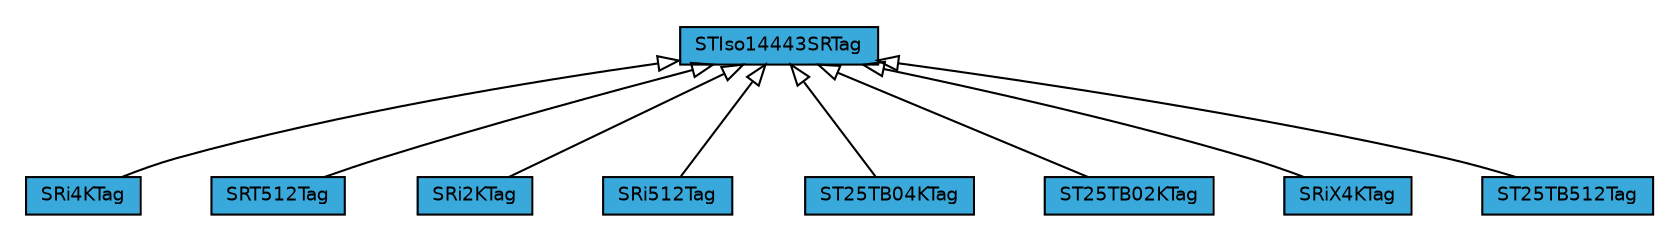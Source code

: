 #!/usr/local/bin/dot
#
# Class diagram 
# Generated by UMLGraph version R5_7_2-3-gee82a7 (http://www.umlgraph.org/)
#

digraph G {
	edge [fontname="Helvetica",fontsize=10,labelfontname="Helvetica",labelfontsize=10];
	node [fontname="Helvetica",fontsize=10,shape=plaintext];
	nodesep=0.25;
	ranksep=0.5;
	// com.st.st25sdk.iso14443sr.SRi4KTag
	c444 [label=<<table title="com.st.st25sdk.iso14443sr.SRi4KTag" border="0" cellborder="1" cellspacing="0" cellpadding="2" port="p" bgcolor="#39a9dc" href="./SRi4KTag.html">
		<tr><td><table border="0" cellspacing="0" cellpadding="1">
<tr><td align="center" balign="center"> SRi4KTag </td></tr>
		</table></td></tr>
		</table>>, URL="./SRi4KTag.html", fontname="Helvetica", fontcolor="black", fontsize=9.0];
	// com.st.st25sdk.iso14443sr.SRT512Tag
	c445 [label=<<table title="com.st.st25sdk.iso14443sr.SRT512Tag" border="0" cellborder="1" cellspacing="0" cellpadding="2" port="p" bgcolor="#39a9dc" href="./SRT512Tag.html">
		<tr><td><table border="0" cellspacing="0" cellpadding="1">
<tr><td align="center" balign="center"> SRT512Tag </td></tr>
		</table></td></tr>
		</table>>, URL="./SRT512Tag.html", fontname="Helvetica", fontcolor="black", fontsize=9.0];
	// com.st.st25sdk.iso14443sr.SRi2KTag
	c446 [label=<<table title="com.st.st25sdk.iso14443sr.SRi2KTag" border="0" cellborder="1" cellspacing="0" cellpadding="2" port="p" bgcolor="#39a9dc" href="./SRi2KTag.html">
		<tr><td><table border="0" cellspacing="0" cellpadding="1">
<tr><td align="center" balign="center"> SRi2KTag </td></tr>
		</table></td></tr>
		</table>>, URL="./SRi2KTag.html", fontname="Helvetica", fontcolor="black", fontsize=9.0];
	// com.st.st25sdk.iso14443sr.SRi512Tag
	c447 [label=<<table title="com.st.st25sdk.iso14443sr.SRi512Tag" border="0" cellborder="1" cellspacing="0" cellpadding="2" port="p" bgcolor="#39a9dc" href="./SRi512Tag.html">
		<tr><td><table border="0" cellspacing="0" cellpadding="1">
<tr><td align="center" balign="center"> SRi512Tag </td></tr>
		</table></td></tr>
		</table>>, URL="./SRi512Tag.html", fontname="Helvetica", fontcolor="black", fontsize=9.0];
	// com.st.st25sdk.iso14443sr.ST25TB04KTag
	c448 [label=<<table title="com.st.st25sdk.iso14443sr.ST25TB04KTag" border="0" cellborder="1" cellspacing="0" cellpadding="2" port="p" bgcolor="#39a9dc" href="./ST25TB04KTag.html">
		<tr><td><table border="0" cellspacing="0" cellpadding="1">
<tr><td align="center" balign="center"> ST25TB04KTag </td></tr>
		</table></td></tr>
		</table>>, URL="./ST25TB04KTag.html", fontname="Helvetica", fontcolor="black", fontsize=9.0];
	// com.st.st25sdk.iso14443sr.ST25TB02KTag
	c449 [label=<<table title="com.st.st25sdk.iso14443sr.ST25TB02KTag" border="0" cellborder="1" cellspacing="0" cellpadding="2" port="p" bgcolor="#39a9dc" href="./ST25TB02KTag.html">
		<tr><td><table border="0" cellspacing="0" cellpadding="1">
<tr><td align="center" balign="center"> ST25TB02KTag </td></tr>
		</table></td></tr>
		</table>>, URL="./ST25TB02KTag.html", fontname="Helvetica", fontcolor="black", fontsize=9.0];
	// com.st.st25sdk.iso14443sr.SRiX4KTag
	c450 [label=<<table title="com.st.st25sdk.iso14443sr.SRiX4KTag" border="0" cellborder="1" cellspacing="0" cellpadding="2" port="p" bgcolor="#39a9dc" href="./SRiX4KTag.html">
		<tr><td><table border="0" cellspacing="0" cellpadding="1">
<tr><td align="center" balign="center"> SRiX4KTag </td></tr>
		</table></td></tr>
		</table>>, URL="./SRiX4KTag.html", fontname="Helvetica", fontcolor="black", fontsize=9.0];
	// com.st.st25sdk.iso14443sr.STIso14443SRTag
	c451 [label=<<table title="com.st.st25sdk.iso14443sr.STIso14443SRTag" border="0" cellborder="1" cellspacing="0" cellpadding="2" port="p" bgcolor="#39a9dc" href="./STIso14443SRTag.html">
		<tr><td><table border="0" cellspacing="0" cellpadding="1">
<tr><td align="center" balign="center"> STIso14443SRTag </td></tr>
		</table></td></tr>
		</table>>, URL="./STIso14443SRTag.html", fontname="Helvetica", fontcolor="black", fontsize=9.0];
	// com.st.st25sdk.iso14443sr.ST25TB512Tag
	c452 [label=<<table title="com.st.st25sdk.iso14443sr.ST25TB512Tag" border="0" cellborder="1" cellspacing="0" cellpadding="2" port="p" bgcolor="#39a9dc" href="./ST25TB512Tag.html">
		<tr><td><table border="0" cellspacing="0" cellpadding="1">
<tr><td align="center" balign="center"> ST25TB512Tag </td></tr>
		</table></td></tr>
		</table>>, URL="./ST25TB512Tag.html", fontname="Helvetica", fontcolor="black", fontsize=9.0];
	//com.st.st25sdk.iso14443sr.SRi4KTag extends com.st.st25sdk.iso14443sr.STIso14443SRTag
	c451:p -> c444:p [dir=back,arrowtail=empty];
	//com.st.st25sdk.iso14443sr.SRT512Tag extends com.st.st25sdk.iso14443sr.STIso14443SRTag
	c451:p -> c445:p [dir=back,arrowtail=empty];
	//com.st.st25sdk.iso14443sr.SRi2KTag extends com.st.st25sdk.iso14443sr.STIso14443SRTag
	c451:p -> c446:p [dir=back,arrowtail=empty];
	//com.st.st25sdk.iso14443sr.SRi512Tag extends com.st.st25sdk.iso14443sr.STIso14443SRTag
	c451:p -> c447:p [dir=back,arrowtail=empty];
	//com.st.st25sdk.iso14443sr.ST25TB04KTag extends com.st.st25sdk.iso14443sr.STIso14443SRTag
	c451:p -> c448:p [dir=back,arrowtail=empty];
	//com.st.st25sdk.iso14443sr.ST25TB02KTag extends com.st.st25sdk.iso14443sr.STIso14443SRTag
	c451:p -> c449:p [dir=back,arrowtail=empty];
	//com.st.st25sdk.iso14443sr.SRiX4KTag extends com.st.st25sdk.iso14443sr.STIso14443SRTag
	c451:p -> c450:p [dir=back,arrowtail=empty];
	//com.st.st25sdk.iso14443sr.ST25TB512Tag extends com.st.st25sdk.iso14443sr.STIso14443SRTag
	c451:p -> c452:p [dir=back,arrowtail=empty];
}

